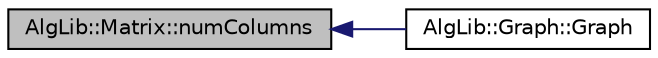 digraph "AlgLib::Matrix::numColumns"
{
  edge [fontname="Helvetica",fontsize="10",labelfontname="Helvetica",labelfontsize="10"];
  node [fontname="Helvetica",fontsize="10",shape=record];
  rankdir="LR";
  Node1 [label="AlgLib::Matrix::numColumns",height=0.2,width=0.4,color="black", fillcolor="grey75", style="filled", fontcolor="black"];
  Node1 -> Node2 [dir="back",color="midnightblue",fontsize="10",style="solid",fontname="Helvetica"];
  Node2 [label="AlgLib::Graph::Graph",height=0.2,width=0.4,color="black", fillcolor="white", style="filled",URL="$class_alg_lib_1_1_graph.html#a0cc9e7a1ff569edc8c019a5f2d9e4ee8"];
}
